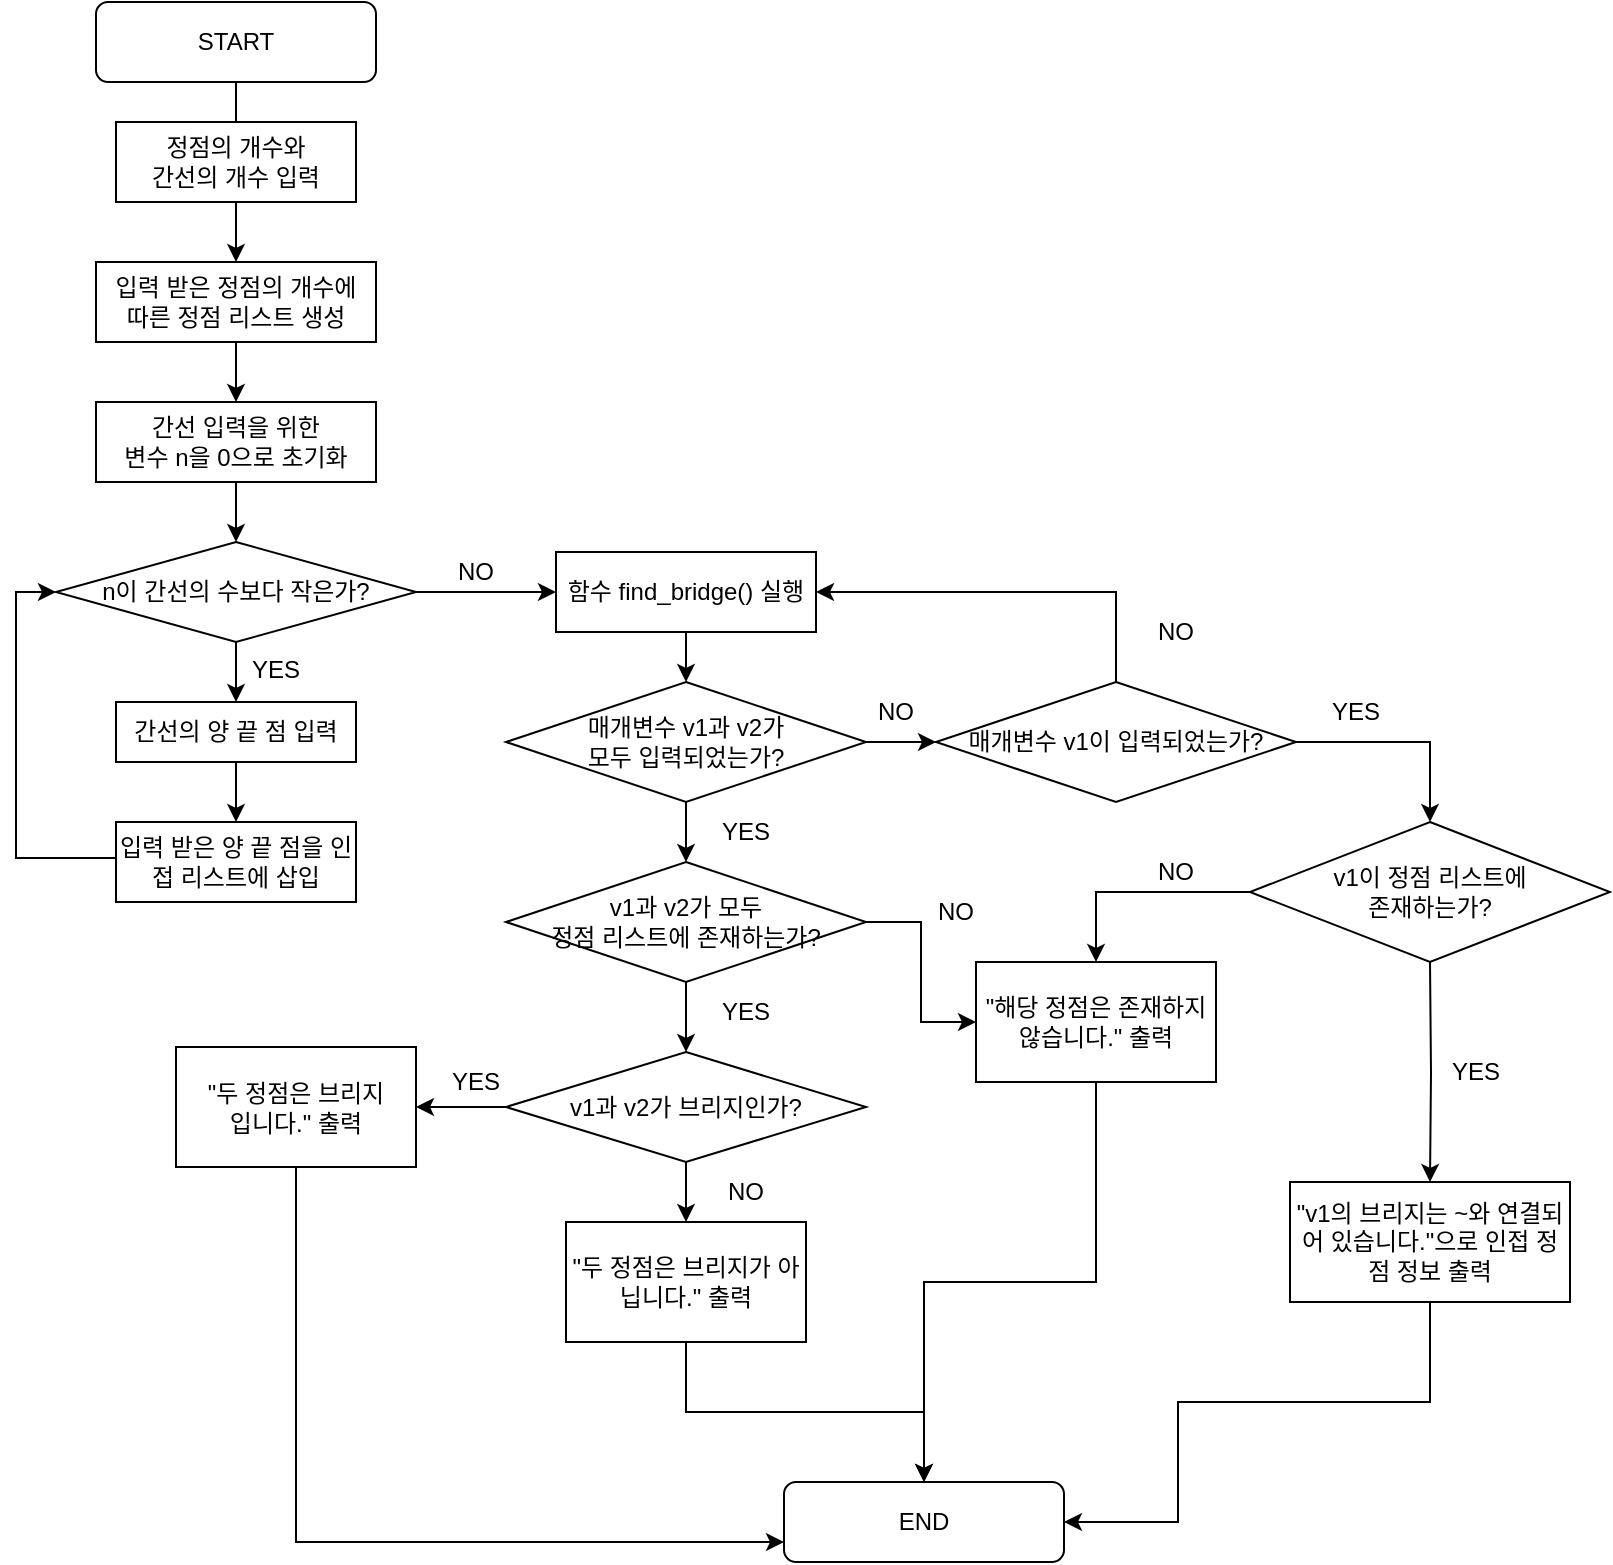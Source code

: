 <mxfile version="20.6.0" type="device"><diagram id="yecm4ULVZckx0nhj21Td" name="페이지-1"><mxGraphModel dx="1319" dy="780" grid="0" gridSize="10" guides="1" tooltips="1" connect="1" arrows="1" fold="1" page="1" pageScale="1" pageWidth="827" pageHeight="1169" math="0" shadow="0"><root><mxCell id="0"/><mxCell id="1" parent="0"/><mxCell id="z6hr-_JX5HmKTPzlW6YM-23" value="" style="edgeStyle=orthogonalEdgeStyle;rounded=0;orthogonalLoop=1;jettySize=auto;html=1;" edge="1" parent="1" source="z6hr-_JX5HmKTPzlW6YM-1" target="z6hr-_JX5HmKTPzlW6YM-7"><mxGeometry relative="1" as="geometry"/></mxCell><mxCell id="z6hr-_JX5HmKTPzlW6YM-1" value="START" style="rounded=1;whiteSpace=wrap;html=1;" vertex="1" parent="1"><mxGeometry x="63" y="20" width="140" height="40" as="geometry"/></mxCell><mxCell id="z6hr-_JX5HmKTPzlW6YM-2" value="END" style="rounded=1;whiteSpace=wrap;html=1;" vertex="1" parent="1"><mxGeometry x="407" y="760" width="140" height="40" as="geometry"/></mxCell><mxCell id="z6hr-_JX5HmKTPzlW6YM-3" value="정점의 개수와 &lt;br&gt;간선의 개수 입력" style="rounded=0;whiteSpace=wrap;html=1;" vertex="1" parent="1"><mxGeometry x="73" y="80" width="120" height="40" as="geometry"/></mxCell><mxCell id="z6hr-_JX5HmKTPzlW6YM-29" style="edgeStyle=orthogonalEdgeStyle;rounded=0;orthogonalLoop=1;jettySize=auto;html=1;exitX=0.5;exitY=1;exitDx=0;exitDy=0;entryX=0.5;entryY=0;entryDx=0;entryDy=0;" edge="1" parent="1" source="z6hr-_JX5HmKTPzlW6YM-7" target="z6hr-_JX5HmKTPzlW6YM-28"><mxGeometry relative="1" as="geometry"/></mxCell><mxCell id="z6hr-_JX5HmKTPzlW6YM-7" value="입력 받은 정점의 개수에&lt;br&gt;따른 정점 리스트 생성" style="rounded=0;whiteSpace=wrap;html=1;" vertex="1" parent="1"><mxGeometry x="63" y="150" width="140" height="40" as="geometry"/></mxCell><mxCell id="z6hr-_JX5HmKTPzlW6YM-26" style="edgeStyle=orthogonalEdgeStyle;rounded=0;orthogonalLoop=1;jettySize=auto;html=1;" edge="1" parent="1" source="z6hr-_JX5HmKTPzlW6YM-8" target="z6hr-_JX5HmKTPzlW6YM-9"><mxGeometry relative="1" as="geometry"/></mxCell><mxCell id="z6hr-_JX5HmKTPzlW6YM-8" value="간선의 양 끝 점 입력" style="rounded=0;whiteSpace=wrap;html=1;" vertex="1" parent="1"><mxGeometry x="73" y="370" width="120" height="30" as="geometry"/></mxCell><mxCell id="z6hr-_JX5HmKTPzlW6YM-64" style="edgeStyle=orthogonalEdgeStyle;rounded=0;orthogonalLoop=1;jettySize=auto;html=1;entryX=0;entryY=0.5;entryDx=0;entryDy=0;" edge="1" parent="1" source="z6hr-_JX5HmKTPzlW6YM-9" target="z6hr-_JX5HmKTPzlW6YM-27"><mxGeometry relative="1" as="geometry"><Array as="points"><mxPoint x="23" y="448"/><mxPoint x="23" y="315"/></Array></mxGeometry></mxCell><mxCell id="z6hr-_JX5HmKTPzlW6YM-9" value="입력 받은 양 끝 점을 인접 리스트에 삽입" style="rounded=0;whiteSpace=wrap;html=1;" vertex="1" parent="1"><mxGeometry x="73" y="430" width="120" height="40" as="geometry"/></mxCell><mxCell id="z6hr-_JX5HmKTPzlW6YM-37" style="edgeStyle=orthogonalEdgeStyle;rounded=0;orthogonalLoop=1;jettySize=auto;html=1;entryX=0.5;entryY=0;entryDx=0;entryDy=0;" edge="1" parent="1" source="z6hr-_JX5HmKTPzlW6YM-11" target="z6hr-_JX5HmKTPzlW6YM-15"><mxGeometry relative="1" as="geometry"/></mxCell><mxCell id="z6hr-_JX5HmKTPzlW6YM-42" style="edgeStyle=orthogonalEdgeStyle;rounded=0;orthogonalLoop=1;jettySize=auto;html=1;entryX=0;entryY=0.5;entryDx=0;entryDy=0;" edge="1" parent="1" source="z6hr-_JX5HmKTPzlW6YM-11" target="z6hr-_JX5HmKTPzlW6YM-20"><mxGeometry relative="1" as="geometry"/></mxCell><mxCell id="z6hr-_JX5HmKTPzlW6YM-11" value="매개변수 v1과 v2가 &lt;br&gt;모두 입력되었는가?" style="rhombus;whiteSpace=wrap;html=1;" vertex="1" parent="1"><mxGeometry x="268" y="360" width="180" height="60" as="geometry"/></mxCell><mxCell id="z6hr-_JX5HmKTPzlW6YM-49" style="edgeStyle=orthogonalEdgeStyle;rounded=0;orthogonalLoop=1;jettySize=auto;html=1;entryX=0;entryY=0.75;entryDx=0;entryDy=0;" edge="1" parent="1" source="z6hr-_JX5HmKTPzlW6YM-12" target="z6hr-_JX5HmKTPzlW6YM-2"><mxGeometry relative="1" as="geometry"><Array as="points"><mxPoint x="163" y="790"/></Array></mxGeometry></mxCell><mxCell id="z6hr-_JX5HmKTPzlW6YM-12" value="&quot;두 정점은 브리지 &lt;br&gt;입니다.&quot; 출력" style="rounded=0;whiteSpace=wrap;html=1;" vertex="1" parent="1"><mxGeometry x="103" y="542.5" width="120" height="60" as="geometry"/></mxCell><mxCell id="z6hr-_JX5HmKTPzlW6YM-38" style="edgeStyle=orthogonalEdgeStyle;rounded=0;orthogonalLoop=1;jettySize=auto;html=1;" edge="1" parent="1" source="z6hr-_JX5HmKTPzlW6YM-15" target="z6hr-_JX5HmKTPzlW6YM-16"><mxGeometry relative="1" as="geometry"/></mxCell><mxCell id="z6hr-_JX5HmKTPzlW6YM-41" style="edgeStyle=orthogonalEdgeStyle;rounded=0;orthogonalLoop=1;jettySize=auto;html=1;entryX=0;entryY=0.5;entryDx=0;entryDy=0;" edge="1" parent="1" source="z6hr-_JX5HmKTPzlW6YM-15" target="z6hr-_JX5HmKTPzlW6YM-18"><mxGeometry relative="1" as="geometry"/></mxCell><mxCell id="z6hr-_JX5HmKTPzlW6YM-15" value="v1과 v2가 모두 &lt;br&gt;정점 리스트에 존재하는가?" style="rhombus;whiteSpace=wrap;html=1;" vertex="1" parent="1"><mxGeometry x="268" y="450" width="180" height="60" as="geometry"/></mxCell><mxCell id="z6hr-_JX5HmKTPzlW6YM-39" style="edgeStyle=orthogonalEdgeStyle;rounded=0;orthogonalLoop=1;jettySize=auto;html=1;entryX=0.5;entryY=0;entryDx=0;entryDy=0;" edge="1" parent="1" source="z6hr-_JX5HmKTPzlW6YM-16" target="z6hr-_JX5HmKTPzlW6YM-17"><mxGeometry relative="1" as="geometry"/></mxCell><mxCell id="z6hr-_JX5HmKTPzlW6YM-40" style="edgeStyle=orthogonalEdgeStyle;rounded=0;orthogonalLoop=1;jettySize=auto;html=1;" edge="1" parent="1" source="z6hr-_JX5HmKTPzlW6YM-16" target="z6hr-_JX5HmKTPzlW6YM-12"><mxGeometry relative="1" as="geometry"/></mxCell><mxCell id="z6hr-_JX5HmKTPzlW6YM-16" value="v1과 v2가 브리지인가?" style="rhombus;whiteSpace=wrap;html=1;" vertex="1" parent="1"><mxGeometry x="268" y="545" width="180" height="55" as="geometry"/></mxCell><mxCell id="z6hr-_JX5HmKTPzlW6YM-50" style="edgeStyle=orthogonalEdgeStyle;rounded=0;orthogonalLoop=1;jettySize=auto;html=1;entryX=0.5;entryY=0;entryDx=0;entryDy=0;" edge="1" parent="1" source="z6hr-_JX5HmKTPzlW6YM-17" target="z6hr-_JX5HmKTPzlW6YM-2"><mxGeometry relative="1" as="geometry"/></mxCell><mxCell id="z6hr-_JX5HmKTPzlW6YM-17" value="&quot;두 정점은 브리지가 아닙니다.&quot; 출력" style="rounded=0;whiteSpace=wrap;html=1;" vertex="1" parent="1"><mxGeometry x="298" y="630" width="120" height="60" as="geometry"/></mxCell><mxCell id="z6hr-_JX5HmKTPzlW6YM-51" style="edgeStyle=orthogonalEdgeStyle;rounded=0;orthogonalLoop=1;jettySize=auto;html=1;" edge="1" parent="1" source="z6hr-_JX5HmKTPzlW6YM-18" target="z6hr-_JX5HmKTPzlW6YM-2"><mxGeometry relative="1" as="geometry"/></mxCell><mxCell id="z6hr-_JX5HmKTPzlW6YM-18" value="&quot;해당 정점은 존재하지 않습니다.&quot; 출력" style="rounded=0;whiteSpace=wrap;html=1;" vertex="1" parent="1"><mxGeometry x="503" y="500" width="120" height="60" as="geometry"/></mxCell><mxCell id="z6hr-_JX5HmKTPzlW6YM-52" style="edgeStyle=orthogonalEdgeStyle;rounded=0;orthogonalLoop=1;jettySize=auto;html=1;entryX=1;entryY=0.5;entryDx=0;entryDy=0;" edge="1" parent="1" source="z6hr-_JX5HmKTPzlW6YM-19" target="z6hr-_JX5HmKTPzlW6YM-2"><mxGeometry relative="1" as="geometry"><Array as="points"><mxPoint x="730" y="720"/><mxPoint x="604" y="720"/><mxPoint x="604" y="780"/></Array></mxGeometry></mxCell><mxCell id="z6hr-_JX5HmKTPzlW6YM-19" value="&quot;v1의 브리지는 ~와 연결되어 있습니다.&quot;으로 인접 정점 정보 출력" style="rounded=0;whiteSpace=wrap;html=1;" vertex="1" parent="1"><mxGeometry x="660" y="610" width="140" height="60" as="geometry"/></mxCell><mxCell id="z6hr-_JX5HmKTPzlW6YM-43" style="edgeStyle=orthogonalEdgeStyle;rounded=0;orthogonalLoop=1;jettySize=auto;html=1;entryX=0.5;entryY=0;entryDx=0;entryDy=0;" edge="1" parent="1" source="z6hr-_JX5HmKTPzlW6YM-20"><mxGeometry relative="1" as="geometry"><mxPoint x="730" y="430" as="targetPoint"/><Array as="points"><mxPoint x="730" y="390"/></Array></mxGeometry></mxCell><mxCell id="z6hr-_JX5HmKTPzlW6YM-46" style="edgeStyle=orthogonalEdgeStyle;rounded=0;orthogonalLoop=1;jettySize=auto;html=1;entryX=1;entryY=0.5;entryDx=0;entryDy=0;" edge="1" parent="1" source="z6hr-_JX5HmKTPzlW6YM-20" target="z6hr-_JX5HmKTPzlW6YM-22"><mxGeometry relative="1" as="geometry"><Array as="points"><mxPoint x="573" y="315"/></Array></mxGeometry></mxCell><mxCell id="z6hr-_JX5HmKTPzlW6YM-20" value="매개변수 v1이 입력되었는가?" style="rhombus;whiteSpace=wrap;html=1;" vertex="1" parent="1"><mxGeometry x="483" y="360" width="180" height="60" as="geometry"/></mxCell><mxCell id="z6hr-_JX5HmKTPzlW6YM-47" style="edgeStyle=orthogonalEdgeStyle;rounded=0;orthogonalLoop=1;jettySize=auto;html=1;entryX=0.5;entryY=0;entryDx=0;entryDy=0;" edge="1" parent="1" target="z6hr-_JX5HmKTPzlW6YM-18"><mxGeometry relative="1" as="geometry"><mxPoint x="640.122" y="465.048" as="sourcePoint"/><Array as="points"><mxPoint x="563" y="465"/></Array></mxGeometry></mxCell><mxCell id="z6hr-_JX5HmKTPzlW6YM-48" style="edgeStyle=orthogonalEdgeStyle;rounded=0;orthogonalLoop=1;jettySize=auto;html=1;exitX=0.5;exitY=1;exitDx=0;exitDy=0;entryX=0.5;entryY=0;entryDx=0;entryDy=0;" edge="1" parent="1" target="z6hr-_JX5HmKTPzlW6YM-19"><mxGeometry relative="1" as="geometry"><mxPoint x="730" y="500" as="sourcePoint"/></mxGeometry></mxCell><mxCell id="z6hr-_JX5HmKTPzlW6YM-21" value="v1이 정점 리스트에 &lt;br&gt;존재하는가?" style="rhombus;whiteSpace=wrap;html=1;" vertex="1" parent="1"><mxGeometry x="640" y="430" width="180" height="70" as="geometry"/></mxCell><mxCell id="z6hr-_JX5HmKTPzlW6YM-36" style="edgeStyle=orthogonalEdgeStyle;rounded=0;orthogonalLoop=1;jettySize=auto;html=1;entryX=0.5;entryY=0;entryDx=0;entryDy=0;" edge="1" parent="1" source="z6hr-_JX5HmKTPzlW6YM-22" target="z6hr-_JX5HmKTPzlW6YM-11"><mxGeometry relative="1" as="geometry"/></mxCell><mxCell id="z6hr-_JX5HmKTPzlW6YM-22" value="함수 find_bridge() 실행" style="rounded=0;whiteSpace=wrap;html=1;" vertex="1" parent="1"><mxGeometry x="293" y="295" width="130" height="40" as="geometry"/></mxCell><mxCell id="z6hr-_JX5HmKTPzlW6YM-32" style="edgeStyle=orthogonalEdgeStyle;rounded=0;orthogonalLoop=1;jettySize=auto;html=1;entryX=0.5;entryY=0;entryDx=0;entryDy=0;" edge="1" parent="1" source="z6hr-_JX5HmKTPzlW6YM-27" target="z6hr-_JX5HmKTPzlW6YM-8"><mxGeometry relative="1" as="geometry"/></mxCell><mxCell id="z6hr-_JX5HmKTPzlW6YM-34" style="edgeStyle=orthogonalEdgeStyle;rounded=0;orthogonalLoop=1;jettySize=auto;html=1;entryX=0;entryY=0.5;entryDx=0;entryDy=0;" edge="1" parent="1" source="z6hr-_JX5HmKTPzlW6YM-27" target="z6hr-_JX5HmKTPzlW6YM-22"><mxGeometry relative="1" as="geometry"/></mxCell><mxCell id="z6hr-_JX5HmKTPzlW6YM-27" value="n이 간선의 수보다 작은가?" style="rhombus;whiteSpace=wrap;html=1;" vertex="1" parent="1"><mxGeometry x="43" y="290" width="180" height="50" as="geometry"/></mxCell><mxCell id="z6hr-_JX5HmKTPzlW6YM-31" style="edgeStyle=orthogonalEdgeStyle;rounded=0;orthogonalLoop=1;jettySize=auto;html=1;entryX=0.5;entryY=0;entryDx=0;entryDy=0;" edge="1" parent="1" source="z6hr-_JX5HmKTPzlW6YM-28" target="z6hr-_JX5HmKTPzlW6YM-27"><mxGeometry relative="1" as="geometry"/></mxCell><mxCell id="z6hr-_JX5HmKTPzlW6YM-28" value="간선 입력을 위한&lt;br&gt;변수 n을 0으로 초기화" style="rounded=0;whiteSpace=wrap;html=1;" vertex="1" parent="1"><mxGeometry x="63" y="220" width="140" height="40" as="geometry"/></mxCell><mxCell id="z6hr-_JX5HmKTPzlW6YM-33" value="YES" style="text;html=1;strokeColor=none;fillColor=none;align=center;verticalAlign=middle;whiteSpace=wrap;rounded=0;" vertex="1" parent="1"><mxGeometry x="123" y="339" width="60" height="30" as="geometry"/></mxCell><mxCell id="z6hr-_JX5HmKTPzlW6YM-35" value="NO" style="text;html=1;strokeColor=none;fillColor=none;align=center;verticalAlign=middle;whiteSpace=wrap;rounded=0;" vertex="1" parent="1"><mxGeometry x="223" y="290" width="60" height="30" as="geometry"/></mxCell><mxCell id="z6hr-_JX5HmKTPzlW6YM-53" value="YES" style="text;html=1;strokeColor=none;fillColor=none;align=center;verticalAlign=middle;whiteSpace=wrap;rounded=0;" vertex="1" parent="1"><mxGeometry x="358" y="420" width="60" height="30" as="geometry"/></mxCell><mxCell id="z6hr-_JX5HmKTPzlW6YM-54" value="YES" style="text;html=1;strokeColor=none;fillColor=none;align=center;verticalAlign=middle;whiteSpace=wrap;rounded=0;" vertex="1" parent="1"><mxGeometry x="358" y="510" width="60" height="30" as="geometry"/></mxCell><mxCell id="z6hr-_JX5HmKTPzlW6YM-55" value="YES" style="text;html=1;strokeColor=none;fillColor=none;align=center;verticalAlign=middle;whiteSpace=wrap;rounded=0;" vertex="1" parent="1"><mxGeometry x="223" y="545" width="60" height="30" as="geometry"/></mxCell><mxCell id="z6hr-_JX5HmKTPzlW6YM-56" value="YES" style="text;html=1;strokeColor=none;fillColor=none;align=center;verticalAlign=middle;whiteSpace=wrap;rounded=0;" vertex="1" parent="1"><mxGeometry x="663" y="360" width="60" height="30" as="geometry"/></mxCell><mxCell id="z6hr-_JX5HmKTPzlW6YM-57" value="YES" style="text;html=1;strokeColor=none;fillColor=none;align=center;verticalAlign=middle;whiteSpace=wrap;rounded=0;" vertex="1" parent="1"><mxGeometry x="723" y="540" width="60" height="30" as="geometry"/></mxCell><mxCell id="z6hr-_JX5HmKTPzlW6YM-58" value="NO" style="text;html=1;strokeColor=none;fillColor=none;align=center;verticalAlign=middle;whiteSpace=wrap;rounded=0;" vertex="1" parent="1"><mxGeometry x="433" y="360" width="60" height="30" as="geometry"/></mxCell><mxCell id="z6hr-_JX5HmKTPzlW6YM-59" value="NO" style="text;html=1;strokeColor=none;fillColor=none;align=center;verticalAlign=middle;whiteSpace=wrap;rounded=0;" vertex="1" parent="1"><mxGeometry x="573" y="320" width="60" height="30" as="geometry"/></mxCell><mxCell id="z6hr-_JX5HmKTPzlW6YM-60" value="NO" style="text;html=1;strokeColor=none;fillColor=none;align=center;verticalAlign=middle;whiteSpace=wrap;rounded=0;" vertex="1" parent="1"><mxGeometry x="573" y="440" width="60" height="30" as="geometry"/></mxCell><mxCell id="z6hr-_JX5HmKTPzlW6YM-61" value="NO" style="text;html=1;strokeColor=none;fillColor=none;align=center;verticalAlign=middle;whiteSpace=wrap;rounded=0;" vertex="1" parent="1"><mxGeometry x="463" y="460" width="60" height="30" as="geometry"/></mxCell><mxCell id="z6hr-_JX5HmKTPzlW6YM-62" value="NO" style="text;html=1;strokeColor=none;fillColor=none;align=center;verticalAlign=middle;whiteSpace=wrap;rounded=0;" vertex="1" parent="1"><mxGeometry x="358" y="600" width="60" height="30" as="geometry"/></mxCell></root></mxGraphModel></diagram></mxfile>
